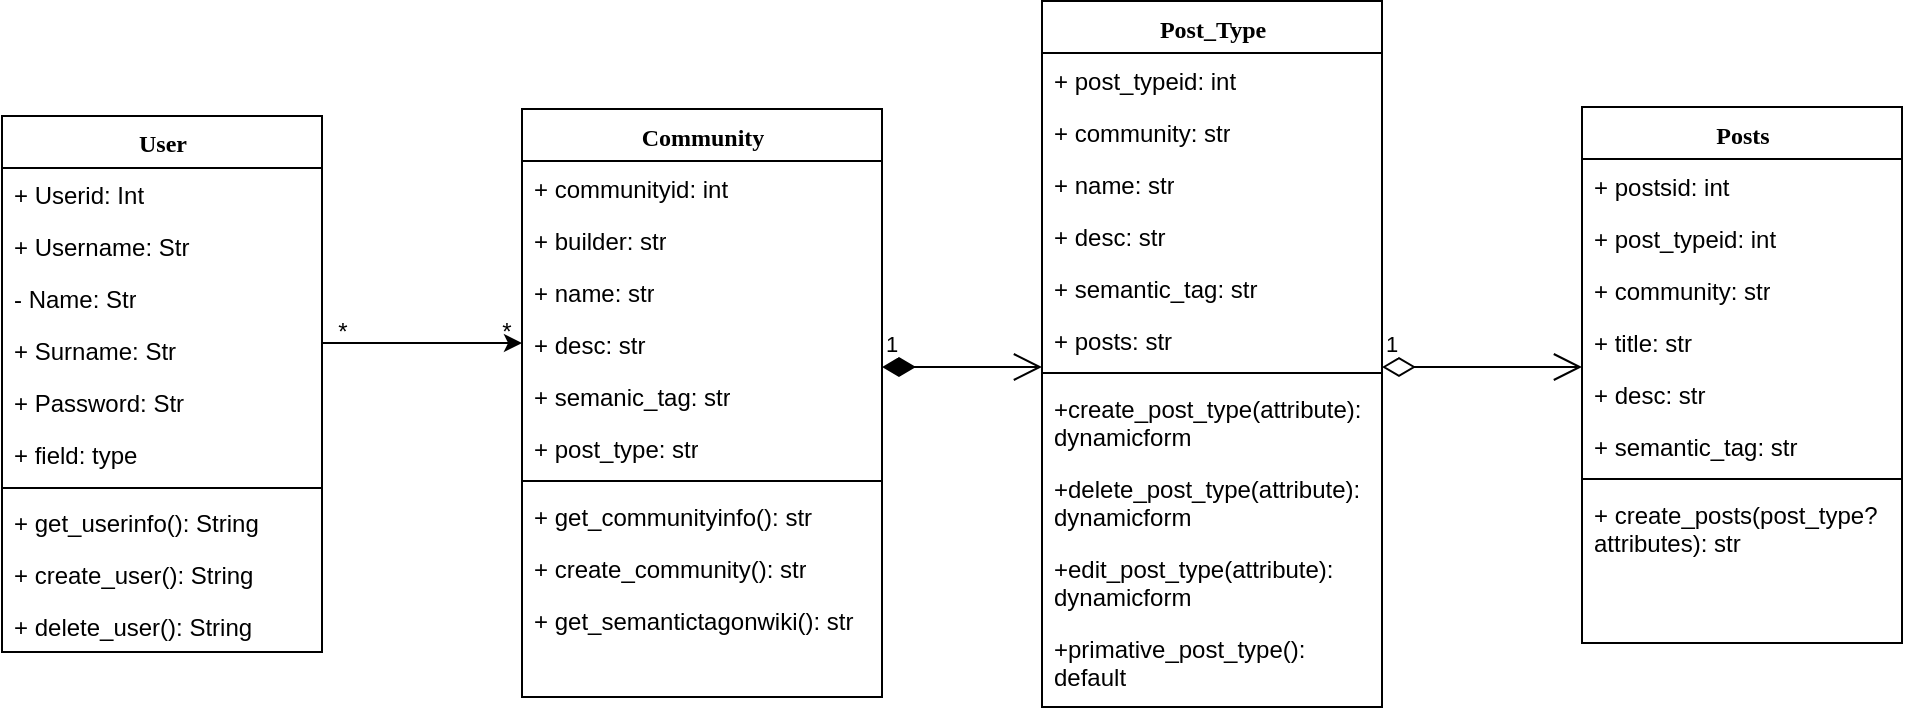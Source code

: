 <mxfile version="12.1.9" type="trello" pages="1"><diagram name="Page-1" id="9f46799a-70d6-7492-0946-bef42562c5a5"><mxGraphModel dx="1172" dy="583" grid="1" gridSize="10" guides="1" tooltips="1" connect="1" arrows="1" fold="1" page="1" pageScale="1" pageWidth="1100" pageHeight="850" background="#ffffff" math="0" shadow="0"><root><mxCell id="0"/><mxCell id="1" parent="0"/><mxCell id="78961159f06e98e8-17" value="User" style="swimlane;html=1;fontStyle=1;align=center;verticalAlign=top;childLayout=stackLayout;horizontal=1;startSize=26;horizontalStack=0;resizeParent=1;resizeLast=0;collapsible=1;marginBottom=0;swimlaneFillColor=#ffffff;rounded=0;shadow=0;comic=0;labelBackgroundColor=none;strokeColor=#000000;strokeWidth=1;fillColor=none;fontFamily=Verdana;fontSize=12;fontColor=#000000;" parent="1" vertex="1"><mxGeometry x="90" y="83" width="160" height="268" as="geometry"/></mxCell><mxCell id="vfyuqz6iHVMrK6g4p9C4-2" value="+ Userid: Int" style="text;html=1;strokeColor=none;fillColor=none;align=left;verticalAlign=top;spacingLeft=4;spacingRight=4;whiteSpace=wrap;overflow=hidden;rotatable=0;points=[[0,0.5],[1,0.5]];portConstraint=eastwest;" parent="78961159f06e98e8-17" vertex="1"><mxGeometry y="26" width="160" height="26" as="geometry"/></mxCell><mxCell id="78961159f06e98e8-25" value="+ Username: Str" style="text;html=1;strokeColor=none;fillColor=none;align=left;verticalAlign=top;spacingLeft=4;spacingRight=4;whiteSpace=wrap;overflow=hidden;rotatable=0;points=[[0,0.5],[1,0.5]];portConstraint=eastwest;" parent="78961159f06e98e8-17" vertex="1"><mxGeometry y="52" width="160" height="26" as="geometry"/></mxCell><mxCell id="78961159f06e98e8-21" value="- Name: Str" style="text;html=1;strokeColor=none;fillColor=none;align=left;verticalAlign=top;spacingLeft=4;spacingRight=4;whiteSpace=wrap;overflow=hidden;rotatable=0;points=[[0,0.5],[1,0.5]];portConstraint=eastwest;" parent="78961159f06e98e8-17" vertex="1"><mxGeometry y="78" width="160" height="26" as="geometry"/></mxCell><mxCell id="78961159f06e98e8-23" value="+ Surname: Str" style="text;html=1;strokeColor=none;fillColor=none;align=left;verticalAlign=top;spacingLeft=4;spacingRight=4;whiteSpace=wrap;overflow=hidden;rotatable=0;points=[[0,0.5],[1,0.5]];portConstraint=eastwest;" parent="78961159f06e98e8-17" vertex="1"><mxGeometry y="104" width="160" height="26" as="geometry"/></mxCell><mxCell id="78961159f06e98e8-26" value="+ Password: Str" style="text;html=1;strokeColor=none;fillColor=none;align=left;verticalAlign=top;spacingLeft=4;spacingRight=4;whiteSpace=wrap;overflow=hidden;rotatable=0;points=[[0,0.5],[1,0.5]];portConstraint=eastwest;" parent="78961159f06e98e8-17" vertex="1"><mxGeometry y="130" width="160" height="26" as="geometry"/></mxCell><mxCell id="78961159f06e98e8-24" value="+ field: type" style="text;html=1;strokeColor=none;fillColor=none;align=left;verticalAlign=top;spacingLeft=4;spacingRight=4;whiteSpace=wrap;overflow=hidden;rotatable=0;points=[[0,0.5],[1,0.5]];portConstraint=eastwest;" parent="78961159f06e98e8-17" vertex="1"><mxGeometry y="156" width="160" height="26" as="geometry"/></mxCell><mxCell id="78961159f06e98e8-19" value="" style="line;html=1;strokeWidth=1;fillColor=none;align=left;verticalAlign=middle;spacingTop=-1;spacingLeft=3;spacingRight=3;rotatable=0;labelPosition=right;points=[];portConstraint=eastwest;" parent="78961159f06e98e8-17" vertex="1"><mxGeometry y="182" width="160" height="8" as="geometry"/></mxCell><mxCell id="78961159f06e98e8-20" value="+ get_userinfo(): String" style="text;html=1;strokeColor=none;fillColor=none;align=left;verticalAlign=top;spacingLeft=4;spacingRight=4;whiteSpace=wrap;overflow=hidden;rotatable=0;points=[[0,0.5],[1,0.5]];portConstraint=eastwest;" parent="78961159f06e98e8-17" vertex="1"><mxGeometry y="190" width="160" height="26" as="geometry"/></mxCell><mxCell id="78961159f06e98e8-27" value="+ create_user(): String" style="text;html=1;strokeColor=none;fillColor=none;align=left;verticalAlign=top;spacingLeft=4;spacingRight=4;whiteSpace=wrap;overflow=hidden;rotatable=0;points=[[0,0.5],[1,0.5]];portConstraint=eastwest;" parent="78961159f06e98e8-17" vertex="1"><mxGeometry y="216" width="160" height="26" as="geometry"/></mxCell><mxCell id="3CyrQWLJCwXEidqmiBC9-24" value="+ delete_user(): String" style="text;html=1;strokeColor=none;fillColor=none;align=left;verticalAlign=top;spacingLeft=4;spacingRight=4;whiteSpace=wrap;overflow=hidden;rotatable=0;points=[[0,0.5],[1,0.5]];portConstraint=eastwest;" vertex="1" parent="78961159f06e98e8-17"><mxGeometry y="242" width="160" height="26" as="geometry"/></mxCell><mxCell id="78961159f06e98e8-30" value="Community" style="swimlane;html=1;fontStyle=1;align=center;verticalAlign=top;childLayout=stackLayout;horizontal=1;startSize=26;horizontalStack=0;resizeParent=1;resizeLast=0;collapsible=1;marginBottom=0;swimlaneFillColor=#ffffff;rounded=0;shadow=0;comic=0;labelBackgroundColor=none;strokeColor=#000000;strokeWidth=1;fillColor=none;fontFamily=Verdana;fontSize=12;fontColor=#000000;" parent="1" vertex="1"><mxGeometry x="350" y="79.5" width="180" height="294" as="geometry"/></mxCell><mxCell id="78961159f06e98e8-31" value="+ communityid: int" style="text;html=1;strokeColor=none;fillColor=none;align=left;verticalAlign=top;spacingLeft=4;spacingRight=4;whiteSpace=wrap;overflow=hidden;rotatable=0;points=[[0,0.5],[1,0.5]];portConstraint=eastwest;" parent="78961159f06e98e8-30" vertex="1"><mxGeometry y="26" width="180" height="26" as="geometry"/></mxCell><mxCell id="vfyuqz6iHVMrK6g4p9C4-3" value="+ builder: str" style="text;html=1;strokeColor=none;fillColor=none;align=left;verticalAlign=top;spacingLeft=4;spacingRight=4;whiteSpace=wrap;overflow=hidden;rotatable=0;points=[[0,0.5],[1,0.5]];portConstraint=eastwest;" parent="78961159f06e98e8-30" vertex="1"><mxGeometry y="52" width="180" height="26" as="geometry"/></mxCell><mxCell id="78961159f06e98e8-32" value="+ name: str" style="text;html=1;strokeColor=none;fillColor=none;align=left;verticalAlign=top;spacingLeft=4;spacingRight=4;whiteSpace=wrap;overflow=hidden;rotatable=0;points=[[0,0.5],[1,0.5]];portConstraint=eastwest;" parent="78961159f06e98e8-30" vertex="1"><mxGeometry y="78" width="180" height="26" as="geometry"/></mxCell><mxCell id="78961159f06e98e8-33" value="+ desc: str" style="text;html=1;strokeColor=none;fillColor=none;align=left;verticalAlign=top;spacingLeft=4;spacingRight=4;whiteSpace=wrap;overflow=hidden;rotatable=0;points=[[0,0.5],[1,0.5]];portConstraint=eastwest;" parent="78961159f06e98e8-30" vertex="1"><mxGeometry y="104" width="180" height="26" as="geometry"/></mxCell><mxCell id="78961159f06e98e8-34" value="+ semanic_tag: str" style="text;html=1;strokeColor=none;fillColor=none;align=left;verticalAlign=top;spacingLeft=4;spacingRight=4;whiteSpace=wrap;overflow=hidden;rotatable=0;points=[[0,0.5],[1,0.5]];portConstraint=eastwest;" parent="78961159f06e98e8-30" vertex="1"><mxGeometry y="130" width="180" height="26" as="geometry"/></mxCell><mxCell id="78961159f06e98e8-36" value="+ post_type: str" style="text;html=1;strokeColor=none;fillColor=none;align=left;verticalAlign=top;spacingLeft=4;spacingRight=4;whiteSpace=wrap;overflow=hidden;rotatable=0;points=[[0,0.5],[1,0.5]];portConstraint=eastwest;" parent="78961159f06e98e8-30" vertex="1"><mxGeometry y="156" width="180" height="26" as="geometry"/></mxCell><mxCell id="78961159f06e98e8-38" value="" style="line;html=1;strokeWidth=1;fillColor=none;align=left;verticalAlign=middle;spacingTop=-1;spacingLeft=3;spacingRight=3;rotatable=0;labelPosition=right;points=[];portConstraint=eastwest;" parent="78961159f06e98e8-30" vertex="1"><mxGeometry y="182" width="180" height="8" as="geometry"/></mxCell><mxCell id="78961159f06e98e8-39" value="+ get_communityinfo(): str" style="text;html=1;strokeColor=none;fillColor=none;align=left;verticalAlign=top;spacingLeft=4;spacingRight=4;whiteSpace=wrap;overflow=hidden;rotatable=0;points=[[0,0.5],[1,0.5]];portConstraint=eastwest;" parent="78961159f06e98e8-30" vertex="1"><mxGeometry y="190" width="180" height="26" as="geometry"/></mxCell><mxCell id="78961159f06e98e8-40" value="+ create_community(): str" style="text;html=1;strokeColor=none;fillColor=none;align=left;verticalAlign=top;spacingLeft=4;spacingRight=4;whiteSpace=wrap;overflow=hidden;rotatable=0;points=[[0,0.5],[1,0.5]];portConstraint=eastwest;" parent="78961159f06e98e8-30" vertex="1"><mxGeometry y="216" width="180" height="26" as="geometry"/></mxCell><mxCell id="78961159f06e98e8-42" value="+ get_semantictagonwiki(): str" style="text;html=1;strokeColor=none;fillColor=none;align=left;verticalAlign=top;spacingLeft=4;spacingRight=4;whiteSpace=wrap;overflow=hidden;rotatable=0;points=[[0,0.5],[1,0.5]];portConstraint=eastwest;" parent="78961159f06e98e8-30" vertex="1"><mxGeometry y="242" width="180" height="26" as="geometry"/></mxCell><mxCell id="78961159f06e98e8-43" value="Post_Type" style="swimlane;html=1;fontStyle=1;align=center;verticalAlign=top;childLayout=stackLayout;horizontal=1;startSize=26;horizontalStack=0;resizeParent=1;resizeLast=0;collapsible=1;marginBottom=0;swimlaneFillColor=#ffffff;rounded=0;shadow=0;comic=0;labelBackgroundColor=none;strokeColor=#000000;strokeWidth=1;fillColor=none;fontFamily=Verdana;fontSize=12;fontColor=#000000;" parent="1" vertex="1"><mxGeometry x="610" y="25.5" width="170" height="353" as="geometry"/></mxCell><mxCell id="78961159f06e98e8-44" value="+ post_typeid: int" style="text;html=1;strokeColor=none;fillColor=none;align=left;verticalAlign=top;spacingLeft=4;spacingRight=4;whiteSpace=wrap;overflow=hidden;rotatable=0;points=[[0,0.5],[1,0.5]];portConstraint=eastwest;" parent="78961159f06e98e8-43" vertex="1"><mxGeometry y="26" width="170" height="26" as="geometry"/></mxCell><mxCell id="vfyuqz6iHVMrK6g4p9C4-5" value="+ community: str" style="text;html=1;strokeColor=none;fillColor=none;align=left;verticalAlign=top;spacingLeft=4;spacingRight=4;whiteSpace=wrap;overflow=hidden;rotatable=0;points=[[0,0.5],[1,0.5]];portConstraint=eastwest;" parent="78961159f06e98e8-43" vertex="1"><mxGeometry y="52" width="170" height="26" as="geometry"/></mxCell><mxCell id="78961159f06e98e8-45" value="+ name: str" style="text;html=1;strokeColor=none;fillColor=none;align=left;verticalAlign=top;spacingLeft=4;spacingRight=4;whiteSpace=wrap;overflow=hidden;rotatable=0;points=[[0,0.5],[1,0.5]];portConstraint=eastwest;" parent="78961159f06e98e8-43" vertex="1"><mxGeometry y="78" width="170" height="26" as="geometry"/></mxCell><mxCell id="78961159f06e98e8-49" value="+ desc: str" style="text;html=1;strokeColor=none;fillColor=none;align=left;verticalAlign=top;spacingLeft=4;spacingRight=4;whiteSpace=wrap;overflow=hidden;rotatable=0;points=[[0,0.5],[1,0.5]];portConstraint=eastwest;" parent="78961159f06e98e8-43" vertex="1"><mxGeometry y="104" width="170" height="26" as="geometry"/></mxCell><mxCell id="78961159f06e98e8-50" value="+ semantic_tag: str" style="text;html=1;strokeColor=none;fillColor=none;align=left;verticalAlign=top;spacingLeft=4;spacingRight=4;whiteSpace=wrap;overflow=hidden;rotatable=0;points=[[0,0.5],[1,0.5]];portConstraint=eastwest;" parent="78961159f06e98e8-43" vertex="1"><mxGeometry y="130" width="170" height="26" as="geometry"/></mxCell><mxCell id="vfyuqz6iHVMrK6g4p9C4-6" value="+ posts: str" style="text;html=1;strokeColor=none;fillColor=none;align=left;verticalAlign=top;spacingLeft=4;spacingRight=4;whiteSpace=wrap;overflow=hidden;rotatable=0;points=[[0,0.5],[1,0.5]];portConstraint=eastwest;" parent="78961159f06e98e8-43" vertex="1"><mxGeometry y="156" width="170" height="26" as="geometry"/></mxCell><mxCell id="78961159f06e98e8-51" value="" style="line;html=1;strokeWidth=1;fillColor=none;align=left;verticalAlign=middle;spacingTop=-1;spacingLeft=3;spacingRight=3;rotatable=0;labelPosition=right;points=[];portConstraint=eastwest;" parent="78961159f06e98e8-43" vertex="1"><mxGeometry y="182" width="170" height="8" as="geometry"/></mxCell><mxCell id="78961159f06e98e8-52" value="+create_post_type(attribute): dynamicform" style="text;html=1;strokeColor=none;fillColor=none;align=left;verticalAlign=top;spacingLeft=4;spacingRight=4;whiteSpace=wrap;overflow=hidden;rotatable=0;points=[[0,0.5],[1,0.5]];portConstraint=eastwest;" parent="78961159f06e98e8-43" vertex="1"><mxGeometry y="190" width="170" height="40" as="geometry"/></mxCell><mxCell id="78961159f06e98e8-53" value="+delete_post_type(attribute): dynamicform" style="text;html=1;strokeColor=none;fillColor=none;align=left;verticalAlign=top;spacingLeft=4;spacingRight=4;whiteSpace=wrap;overflow=hidden;rotatable=0;points=[[0,0.5],[1,0.5]];portConstraint=eastwest;" parent="78961159f06e98e8-43" vertex="1"><mxGeometry y="230" width="170" height="40" as="geometry"/></mxCell><mxCell id="3CyrQWLJCwXEidqmiBC9-30" value="+edit_post_type(attribute): dynamicform" style="text;html=1;strokeColor=none;fillColor=none;align=left;verticalAlign=top;spacingLeft=4;spacingRight=4;whiteSpace=wrap;overflow=hidden;rotatable=0;points=[[0,0.5],[1,0.5]];portConstraint=eastwest;" vertex="1" parent="78961159f06e98e8-43"><mxGeometry y="270" width="170" height="40" as="geometry"/></mxCell><mxCell id="3CyrQWLJCwXEidqmiBC9-31" value="+primative_post_type(): default" style="text;html=1;strokeColor=none;fillColor=none;align=left;verticalAlign=top;spacingLeft=4;spacingRight=4;whiteSpace=wrap;overflow=hidden;rotatable=0;points=[[0,0.5],[1,0.5]];portConstraint=eastwest;" vertex="1" parent="78961159f06e98e8-43"><mxGeometry y="310" width="170" height="40" as="geometry"/></mxCell><mxCell id="vfyuqz6iHVMrK6g4p9C4-7" value="Posts" style="swimlane;html=1;fontStyle=1;align=center;verticalAlign=top;childLayout=stackLayout;horizontal=1;startSize=26;horizontalStack=0;resizeParent=1;resizeLast=0;collapsible=1;marginBottom=0;swimlaneFillColor=#ffffff;rounded=0;shadow=0;comic=0;labelBackgroundColor=none;strokeColor=#000000;strokeWidth=1;fillColor=none;fontFamily=Verdana;fontSize=12;fontColor=#000000;" parent="1" vertex="1"><mxGeometry x="880" y="78.5" width="160" height="268" as="geometry"/></mxCell><mxCell id="vfyuqz6iHVMrK6g4p9C4-8" value="+ postsid: int" style="text;html=1;strokeColor=none;fillColor=none;align=left;verticalAlign=top;spacingLeft=4;spacingRight=4;whiteSpace=wrap;overflow=hidden;rotatable=0;points=[[0,0.5],[1,0.5]];portConstraint=eastwest;" parent="vfyuqz6iHVMrK6g4p9C4-7" vertex="1"><mxGeometry y="26" width="160" height="26" as="geometry"/></mxCell><mxCell id="3CyrQWLJCwXEidqmiBC9-2" value="+ post_typeid: int" style="text;html=1;strokeColor=none;fillColor=none;align=left;verticalAlign=top;spacingLeft=4;spacingRight=4;whiteSpace=wrap;overflow=hidden;rotatable=0;points=[[0,0.5],[1,0.5]];portConstraint=eastwest;" vertex="1" parent="vfyuqz6iHVMrK6g4p9C4-7"><mxGeometry y="52" width="160" height="26" as="geometry"/></mxCell><mxCell id="vfyuqz6iHVMrK6g4p9C4-9" value="+ community: str" style="text;html=1;strokeColor=none;fillColor=none;align=left;verticalAlign=top;spacingLeft=4;spacingRight=4;whiteSpace=wrap;overflow=hidden;rotatable=0;points=[[0,0.5],[1,0.5]];portConstraint=eastwest;" parent="vfyuqz6iHVMrK6g4p9C4-7" vertex="1"><mxGeometry y="78" width="160" height="26" as="geometry"/></mxCell><mxCell id="vfyuqz6iHVMrK6g4p9C4-10" value="+ title: str" style="text;html=1;strokeColor=none;fillColor=none;align=left;verticalAlign=top;spacingLeft=4;spacingRight=4;whiteSpace=wrap;overflow=hidden;rotatable=0;points=[[0,0.5],[1,0.5]];portConstraint=eastwest;" parent="vfyuqz6iHVMrK6g4p9C4-7" vertex="1"><mxGeometry y="104" width="160" height="26" as="geometry"/></mxCell><mxCell id="vfyuqz6iHVMrK6g4p9C4-11" value="+ desc: str" style="text;html=1;strokeColor=none;fillColor=none;align=left;verticalAlign=top;spacingLeft=4;spacingRight=4;whiteSpace=wrap;overflow=hidden;rotatable=0;points=[[0,0.5],[1,0.5]];portConstraint=eastwest;" parent="vfyuqz6iHVMrK6g4p9C4-7" vertex="1"><mxGeometry y="130" width="160" height="26" as="geometry"/></mxCell><mxCell id="vfyuqz6iHVMrK6g4p9C4-12" value="+ semantic_tag: str" style="text;html=1;strokeColor=none;fillColor=none;align=left;verticalAlign=top;spacingLeft=4;spacingRight=4;whiteSpace=wrap;overflow=hidden;rotatable=0;points=[[0,0.5],[1,0.5]];portConstraint=eastwest;" parent="vfyuqz6iHVMrK6g4p9C4-7" vertex="1"><mxGeometry y="156" width="160" height="26" as="geometry"/></mxCell><mxCell id="vfyuqz6iHVMrK6g4p9C4-14" value="" style="line;html=1;strokeWidth=1;fillColor=none;align=left;verticalAlign=middle;spacingTop=-1;spacingLeft=3;spacingRight=3;rotatable=0;labelPosition=right;points=[];portConstraint=eastwest;" parent="vfyuqz6iHVMrK6g4p9C4-7" vertex="1"><mxGeometry y="182" width="160" height="8" as="geometry"/></mxCell><mxCell id="vfyuqz6iHVMrK6g4p9C4-15" value="+ create_posts(post_type?attributes): str" style="text;html=1;strokeColor=none;fillColor=none;align=left;verticalAlign=top;spacingLeft=4;spacingRight=4;whiteSpace=wrap;overflow=hidden;rotatable=0;points=[[0,0.5],[1,0.5]];portConstraint=eastwest;" parent="vfyuqz6iHVMrK6g4p9C4-7" vertex="1"><mxGeometry y="190" width="160" height="40" as="geometry"/></mxCell><mxCell id="vfyuqz6iHVMrK6g4p9C4-18" value="" style="edgeStyle=orthogonalEdgeStyle;rounded=0;orthogonalLoop=1;jettySize=auto;html=1;exitX=1;exitY=0.5;exitDx=0;exitDy=0;entryX=0;entryY=0.5;entryDx=0;entryDy=0;" parent="1" source="78961159f06e98e8-23" target="78961159f06e98e8-33" edge="1"><mxGeometry relative="1" as="geometry"><mxPoint x="320" y="204" as="sourcePoint"/><mxPoint x="300" y="230" as="targetPoint"/><Array as="points"><mxPoint x="250" y="197"/></Array></mxGeometry></mxCell><mxCell id="vfyuqz6iHVMrK6g4p9C4-20" value="*" style="text;html=1;resizable=0;autosize=1;align=center;verticalAlign=middle;points=[];fillColor=none;strokeColor=none;rounded=0;" parent="1" vertex="1"><mxGeometry x="250" y="181" width="20" height="20" as="geometry"/></mxCell><mxCell id="vfyuqz6iHVMrK6g4p9C4-22" value="*" style="text;html=1;resizable=0;autosize=1;align=center;verticalAlign=middle;points=[];fillColor=none;strokeColor=none;rounded=0;" parent="1" vertex="1"><mxGeometry x="332" y="180.5" width="20" height="20" as="geometry"/></mxCell><mxCell id="3CyrQWLJCwXEidqmiBC9-27" value="1" style="endArrow=open;html=1;endSize=12;startArrow=diamondThin;startSize=14;startFill=1;edgeStyle=orthogonalEdgeStyle;align=left;verticalAlign=bottom;" edge="1" parent="1"><mxGeometry x="-1" y="3" relative="1" as="geometry"><mxPoint x="530" y="208.5" as="sourcePoint"/><mxPoint x="610" y="208.5" as="targetPoint"/></mxGeometry></mxCell><mxCell id="3CyrQWLJCwXEidqmiBC9-28" value="1" style="endArrow=open;html=1;endSize=12;startArrow=diamondThin;startSize=14;startFill=0;edgeStyle=orthogonalEdgeStyle;align=left;verticalAlign=bottom;" edge="1" parent="1"><mxGeometry x="-1" y="3" relative="1" as="geometry"><mxPoint x="780" y="208.5" as="sourcePoint"/><mxPoint x="880" y="208.5" as="targetPoint"/></mxGeometry></mxCell></root></mxGraphModel></diagram></mxfile>
